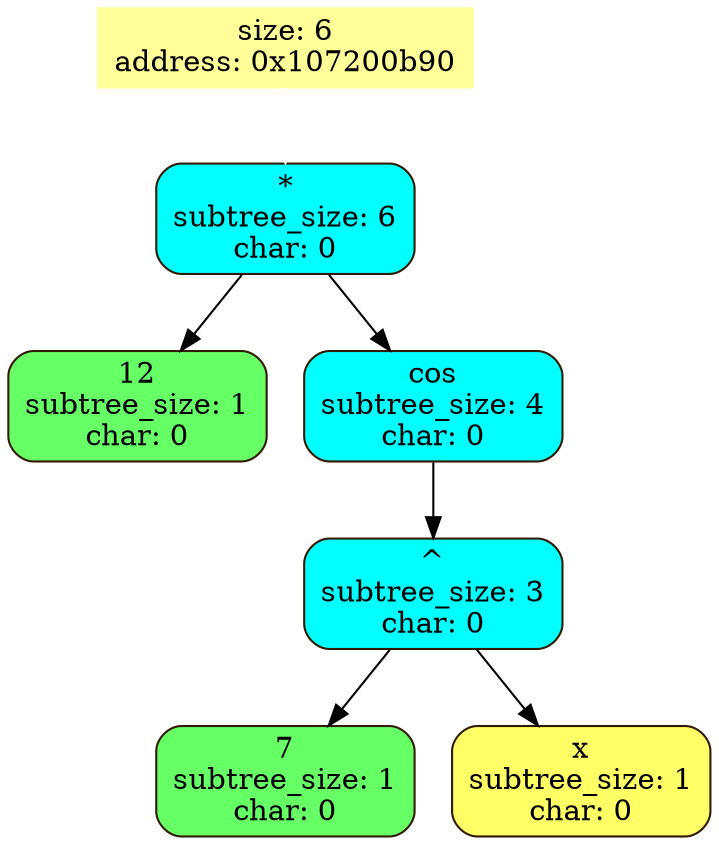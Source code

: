 digraph G {
	-10 [shape = "polygon", label = "size: 6\naddress: 0x107200b90", style = "filled", color = "#FFFF99"]
	-10->0 [weight = 1000, color = "#FFFFFF"]
	0 [shape = Mrecord, style = filled, fillcolor = "#00FFFF", color = "#331900", label = "*\nsubtree_size: 6\nchar: 0"]
	0->1
	1 [shape = Mrecord, style = filled, fillcolor = "#66FF66", color = "#331900", label = "12\nsubtree_size: 1\nchar: 0"]
	0->2
	2 [shape = Mrecord, style = filled, fillcolor = "#00FFFF", color = "#331900", label = "cos\nsubtree_size: 4\nchar: 0"]
	2->3
	3 [shape = Mrecord, style = filled, fillcolor = "#00FFFF", color = "#331900", label = "^\nsubtree_size: 3\nchar: 0"]
	3->4
	4 [shape = Mrecord, style = filled, fillcolor = "#66FF66", color = "#331900", label = "7\nsubtree_size: 1\nchar: 0"]
	3->5
	5 [shape = Mrecord, style = filled, fillcolor = "#FFFF66", color = "#331900", label = "x\nsubtree_size: 1\nchar: 0"]
	
}